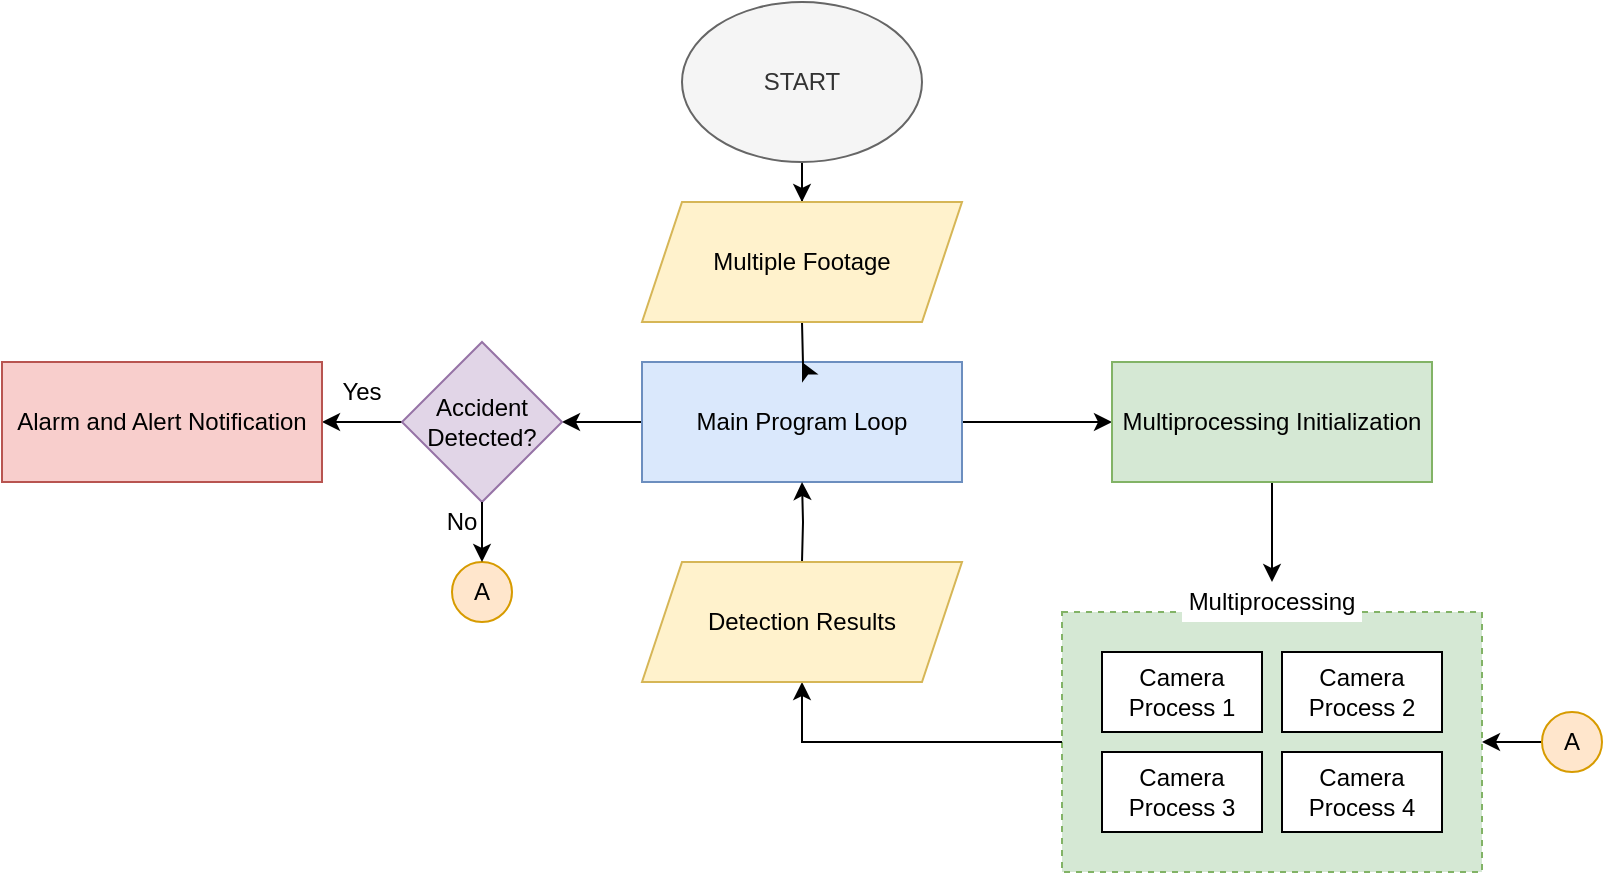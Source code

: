 <mxfile version="13.7.9" type="device"><diagram id="Pjd1QrwxyYwqGlcAeVmG" name="Page-1"><mxGraphModel dx="2885" dy="1778" grid="1" gridSize="10" guides="1" tooltips="1" connect="1" arrows="1" fold="1" page="1" pageScale="1" pageWidth="1700" pageHeight="1100" math="0" shadow="0"><root><mxCell id="0"/><mxCell id="1" parent="0"/><mxCell id="LNWBjCZnTSRjvtM7eA76-12" value="" style="rounded=0;whiteSpace=wrap;html=1;dashed=1;fillColor=#d5e8d4;strokeColor=#82b366;" parent="1" vertex="1"><mxGeometry x="330" y="265" width="210" height="130" as="geometry"/></mxCell><mxCell id="QLJyo7Fj0Z9_sYvMGsEs-12" value="" style="edgeStyle=orthogonalEdgeStyle;rounded=0;orthogonalLoop=1;jettySize=auto;html=1;" edge="1" parent="1" source="LNWBjCZnTSRjvtM7eA76-1" target="LNWBjCZnTSRjvtM7eA76-5"><mxGeometry relative="1" as="geometry"/></mxCell><mxCell id="QLJyo7Fj0Z9_sYvMGsEs-20" value="" style="edgeStyle=orthogonalEdgeStyle;rounded=0;orthogonalLoop=1;jettySize=auto;html=1;" edge="1" parent="1" source="LNWBjCZnTSRjvtM7eA76-1" target="QLJyo7Fj0Z9_sYvMGsEs-19"><mxGeometry relative="1" as="geometry"/></mxCell><mxCell id="LNWBjCZnTSRjvtM7eA76-1" value="Main Program Loop" style="rounded=0;whiteSpace=wrap;html=1;fillColor=#dae8fc;strokeColor=#6c8ebf;" parent="1" vertex="1"><mxGeometry x="120" y="140" width="160" height="60" as="geometry"/></mxCell><mxCell id="LNWBjCZnTSRjvtM7eA76-24" value="" style="edgeStyle=orthogonalEdgeStyle;rounded=0;orthogonalLoop=1;jettySize=auto;html=1;" parent="1" target="LNWBjCZnTSRjvtM7eA76-1" edge="1"><mxGeometry relative="1" as="geometry"><mxPoint x="200" y="120" as="sourcePoint"/></mxGeometry></mxCell><mxCell id="QLJyo7Fj0Z9_sYvMGsEs-11" value="" style="edgeStyle=orthogonalEdgeStyle;rounded=0;orthogonalLoop=1;jettySize=auto;html=1;" edge="1" parent="1" source="LNWBjCZnTSRjvtM7eA76-2" target="QLJyo7Fj0Z9_sYvMGsEs-2"><mxGeometry relative="1" as="geometry"/></mxCell><mxCell id="LNWBjCZnTSRjvtM7eA76-2" value="START" style="ellipse;whiteSpace=wrap;html=1;fillColor=#f5f5f5;strokeColor=#666666;fontColor=#333333;" parent="1" vertex="1"><mxGeometry x="140" y="-40" width="120" height="80" as="geometry"/></mxCell><mxCell id="QLJyo7Fj0Z9_sYvMGsEs-27" value="" style="edgeStyle=orthogonalEdgeStyle;rounded=0;orthogonalLoop=1;jettySize=auto;html=1;entryX=0.5;entryY=0;entryDx=0;entryDy=0;" edge="1" parent="1" source="LNWBjCZnTSRjvtM7eA76-5" target="LNWBjCZnTSRjvtM7eA76-13"><mxGeometry relative="1" as="geometry"/></mxCell><mxCell id="LNWBjCZnTSRjvtM7eA76-5" value="Multiprocessing Initialization" style="rounded=0;whiteSpace=wrap;html=1;fillColor=#d5e8d4;strokeColor=#82b366;" parent="1" vertex="1"><mxGeometry x="355" y="140" width="160" height="60" as="geometry"/></mxCell><mxCell id="LNWBjCZnTSRjvtM7eA76-6" value="Camera Process 1" style="rounded=0;whiteSpace=wrap;html=1;" parent="1" vertex="1"><mxGeometry x="350" y="285" width="80" height="40" as="geometry"/></mxCell><mxCell id="LNWBjCZnTSRjvtM7eA76-9" value="Camera Process 2" style="rounded=0;whiteSpace=wrap;html=1;" parent="1" vertex="1"><mxGeometry x="440" y="285" width="80" height="40" as="geometry"/></mxCell><mxCell id="LNWBjCZnTSRjvtM7eA76-10" value="Camera Process 3" style="rounded=0;whiteSpace=wrap;html=1;" parent="1" vertex="1"><mxGeometry x="350" y="335" width="80" height="40" as="geometry"/></mxCell><mxCell id="LNWBjCZnTSRjvtM7eA76-11" value="Camera Process 4" style="rounded=0;whiteSpace=wrap;html=1;" parent="1" vertex="1"><mxGeometry x="440" y="335" width="80" height="40" as="geometry"/></mxCell><mxCell id="LNWBjCZnTSRjvtM7eA76-13" value="Multiprocessing" style="text;html=1;strokeColor=none;align=center;verticalAlign=middle;whiteSpace=wrap;rounded=0;dashed=1;fillColor=#ffffff;" parent="1" vertex="1"><mxGeometry x="390" y="250" width="90" height="20" as="geometry"/></mxCell><mxCell id="QLJyo7Fj0Z9_sYvMGsEs-2" value="Multiple Footage" style="shape=parallelogram;perimeter=parallelogramPerimeter;whiteSpace=wrap;html=1;fixedSize=1;fillColor=#fff2cc;strokeColor=#d6b656;" vertex="1" parent="1"><mxGeometry x="120" y="60" width="160" height="60" as="geometry"/></mxCell><mxCell id="QLJyo7Fj0Z9_sYvMGsEs-18" value="" style="edgeStyle=orthogonalEdgeStyle;rounded=0;orthogonalLoop=1;jettySize=auto;html=1;" edge="1" parent="1" target="LNWBjCZnTSRjvtM7eA76-1"><mxGeometry relative="1" as="geometry"><mxPoint x="200" y="240" as="sourcePoint"/></mxGeometry></mxCell><mxCell id="QLJyo7Fj0Z9_sYvMGsEs-22" value="" style="edgeStyle=orthogonalEdgeStyle;rounded=0;orthogonalLoop=1;jettySize=auto;html=1;" edge="1" parent="1" source="QLJyo7Fj0Z9_sYvMGsEs-19" target="QLJyo7Fj0Z9_sYvMGsEs-21"><mxGeometry relative="1" as="geometry"/></mxCell><mxCell id="QLJyo7Fj0Z9_sYvMGsEs-19" value="Accident Detected?" style="rhombus;whiteSpace=wrap;html=1;fillColor=#e1d5e7;strokeColor=#9673a6;" vertex="1" parent="1"><mxGeometry y="130" width="80" height="80" as="geometry"/></mxCell><mxCell id="QLJyo7Fj0Z9_sYvMGsEs-21" value="Alarm and Alert Notification" style="rounded=0;whiteSpace=wrap;html=1;fillColor=#f8cecc;strokeColor=#b85450;" vertex="1" parent="1"><mxGeometry x="-200" y="140" width="160" height="60" as="geometry"/></mxCell><mxCell id="QLJyo7Fj0Z9_sYvMGsEs-23" value="Yes" style="text;html=1;strokeColor=none;fillColor=none;align=center;verticalAlign=middle;whiteSpace=wrap;rounded=0;" vertex="1" parent="1"><mxGeometry x="-40" y="145" width="40" height="20" as="geometry"/></mxCell><mxCell id="QLJyo7Fj0Z9_sYvMGsEs-24" value="A" style="ellipse;whiteSpace=wrap;html=1;aspect=fixed;fillColor=#ffe6cc;strokeColor=#d79b00;" vertex="1" parent="1"><mxGeometry x="25" y="240" width="30" height="30" as="geometry"/></mxCell><mxCell id="QLJyo7Fj0Z9_sYvMGsEs-25" value="" style="endArrow=classic;html=1;exitX=0.5;exitY=1;exitDx=0;exitDy=0;entryX=0.5;entryY=0;entryDx=0;entryDy=0;" edge="1" parent="1" source="QLJyo7Fj0Z9_sYvMGsEs-19" target="QLJyo7Fj0Z9_sYvMGsEs-24"><mxGeometry width="50" height="50" relative="1" as="geometry"><mxPoint x="60" y="220" as="sourcePoint"/><mxPoint x="110" y="170" as="targetPoint"/></mxGeometry></mxCell><mxCell id="QLJyo7Fj0Z9_sYvMGsEs-26" value="No" style="text;html=1;strokeColor=none;fillColor=none;align=center;verticalAlign=middle;whiteSpace=wrap;rounded=0;" vertex="1" parent="1"><mxGeometry x="10" y="210" width="40" height="20" as="geometry"/></mxCell><mxCell id="QLJyo7Fj0Z9_sYvMGsEs-29" value="" style="endArrow=classic;html=1;entryX=0.5;entryY=1;entryDx=0;entryDy=0;exitX=0;exitY=0.5;exitDx=0;exitDy=0;rounded=0;" edge="1" parent="1" source="LNWBjCZnTSRjvtM7eA76-12"><mxGeometry width="50" height="50" relative="1" as="geometry"><mxPoint x="150" y="425" as="sourcePoint"/><mxPoint x="200" y="300" as="targetPoint"/><Array as="points"><mxPoint x="200" y="330"/></Array></mxGeometry></mxCell><mxCell id="QLJyo7Fj0Z9_sYvMGsEs-31" value="" style="edgeStyle=orthogonalEdgeStyle;rounded=0;orthogonalLoop=1;jettySize=auto;html=1;entryX=1;entryY=0.5;entryDx=0;entryDy=0;" edge="1" parent="1" source="QLJyo7Fj0Z9_sYvMGsEs-30" target="LNWBjCZnTSRjvtM7eA76-12"><mxGeometry relative="1" as="geometry"/></mxCell><mxCell id="QLJyo7Fj0Z9_sYvMGsEs-30" value="A" style="ellipse;whiteSpace=wrap;html=1;aspect=fixed;fillColor=#ffe6cc;strokeColor=#d79b00;" vertex="1" parent="1"><mxGeometry x="570" y="315" width="30" height="30" as="geometry"/></mxCell><mxCell id="QLJyo7Fj0Z9_sYvMGsEs-32" value="Detection Results" style="shape=parallelogram;perimeter=parallelogramPerimeter;whiteSpace=wrap;html=1;fixedSize=1;fillColor=#fff2cc;strokeColor=#d6b656;" vertex="1" parent="1"><mxGeometry x="120" y="240" width="160" height="60" as="geometry"/></mxCell></root></mxGraphModel></diagram></mxfile>